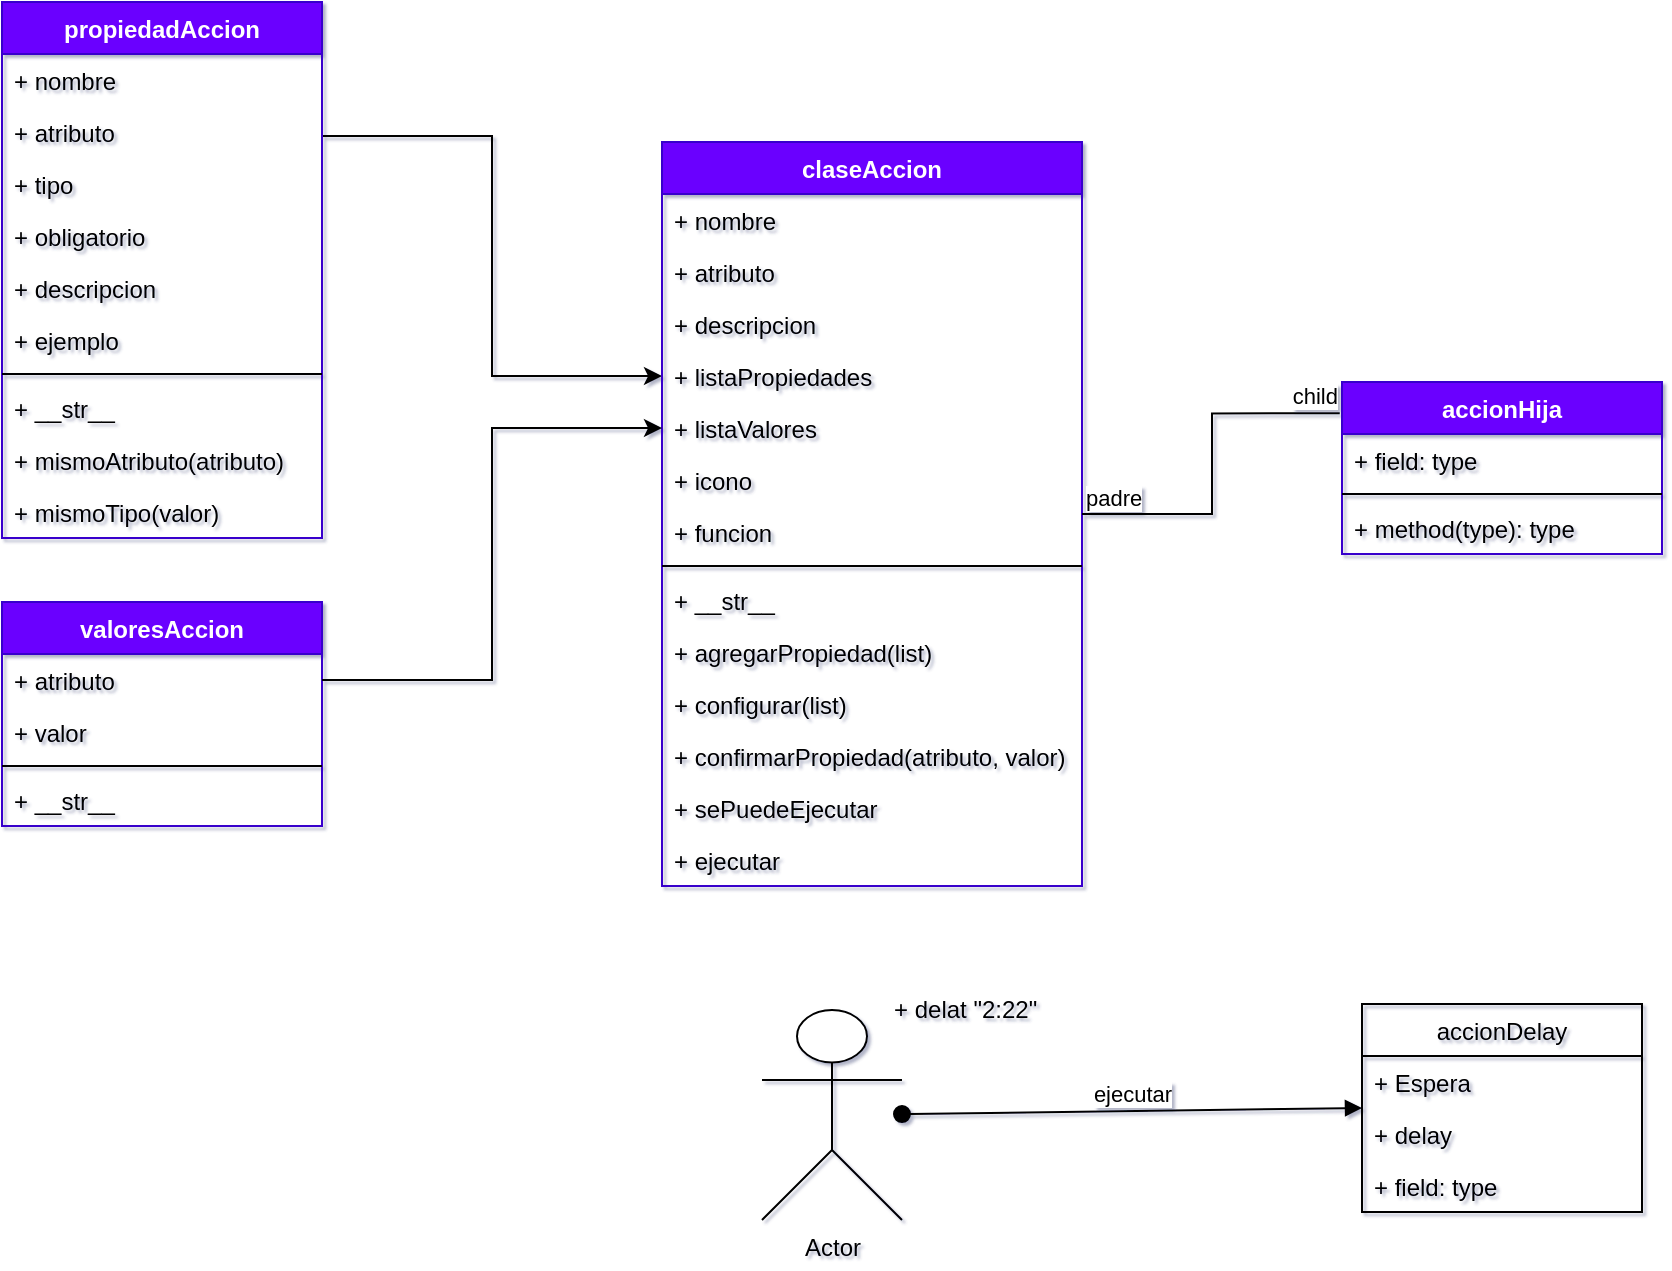 <mxfile version="16.5.1" type="device" pages="3"><diagram id="oi2iz0X989WS_UaKnVyM" name="Acciones"><mxGraphModel dx="1810" dy="622" grid="1" gridSize="10" guides="1" tooltips="1" connect="1" arrows="1" fold="1" page="1" pageScale="1" pageWidth="827" pageHeight="1169" background="none" math="0" shadow="1"><root><mxCell id="0"/><mxCell id="1" parent="0"/><mxCell id="Bm__FHMcsAavg-5PUhwT-17" style="edgeStyle=orthogonalEdgeStyle;rounded=0;orthogonalLoop=1;jettySize=auto;html=1;exitX=1;exitY=0.25;exitDx=0;exitDy=0;entryX=0;entryY=0.5;entryDx=0;entryDy=0;" parent="1" source="20O0wSMIi-ON0SRybs83-5" target="bi9E89BjMJmNheQijfF9-7" edge="1"><mxGeometry relative="1" as="geometry"/></mxCell><mxCell id="20O0wSMIi-ON0SRybs83-5" value="propiedadAccion" style="swimlane;fontStyle=1;align=center;verticalAlign=top;childLayout=stackLayout;horizontal=1;startSize=26;horizontalStack=0;resizeParent=1;resizeParentMax=0;resizeLast=0;collapsible=1;marginBottom=0;fillColor=#6a00ff;fontColor=#ffffff;strokeColor=#3700CC;" parent="1" vertex="1"><mxGeometry x="-650" y="100" width="160" height="268" as="geometry"/></mxCell><mxCell id="20O0wSMIi-ON0SRybs83-6" value="+ nombre" style="text;strokeColor=none;fillColor=none;align=left;verticalAlign=top;spacingLeft=4;spacingRight=4;overflow=hidden;rotatable=0;points=[[0,0.5],[1,0.5]];portConstraint=eastwest;" parent="20O0wSMIi-ON0SRybs83-5" vertex="1"><mxGeometry y="26" width="160" height="26" as="geometry"/></mxCell><mxCell id="bi9E89BjMJmNheQijfF9-1" value="+ atributo" style="text;strokeColor=none;fillColor=none;align=left;verticalAlign=top;spacingLeft=4;spacingRight=4;overflow=hidden;rotatable=0;points=[[0,0.5],[1,0.5]];portConstraint=eastwest;" parent="20O0wSMIi-ON0SRybs83-5" vertex="1"><mxGeometry y="52" width="160" height="26" as="geometry"/></mxCell><mxCell id="bi9E89BjMJmNheQijfF9-2" value="+ tipo" style="text;strokeColor=none;fillColor=none;align=left;verticalAlign=top;spacingLeft=4;spacingRight=4;overflow=hidden;rotatable=0;points=[[0,0.5],[1,0.5]];portConstraint=eastwest;" parent="20O0wSMIi-ON0SRybs83-5" vertex="1"><mxGeometry y="78" width="160" height="26" as="geometry"/></mxCell><mxCell id="bi9E89BjMJmNheQijfF9-3" value="+ obligatorio" style="text;strokeColor=none;fillColor=none;align=left;verticalAlign=top;spacingLeft=4;spacingRight=4;overflow=hidden;rotatable=0;points=[[0,0.5],[1,0.5]];portConstraint=eastwest;" parent="20O0wSMIi-ON0SRybs83-5" vertex="1"><mxGeometry y="104" width="160" height="26" as="geometry"/></mxCell><mxCell id="bi9E89BjMJmNheQijfF9-4" value="+ descripcion" style="text;strokeColor=none;fillColor=none;align=left;verticalAlign=top;spacingLeft=4;spacingRight=4;overflow=hidden;rotatable=0;points=[[0,0.5],[1,0.5]];portConstraint=eastwest;" parent="20O0wSMIi-ON0SRybs83-5" vertex="1"><mxGeometry y="130" width="160" height="26" as="geometry"/></mxCell><mxCell id="Bm__FHMcsAavg-5PUhwT-12" value="+ ejemplo" style="text;strokeColor=none;fillColor=none;align=left;verticalAlign=top;spacingLeft=4;spacingRight=4;overflow=hidden;rotatable=0;points=[[0,0.5],[1,0.5]];portConstraint=eastwest;" parent="20O0wSMIi-ON0SRybs83-5" vertex="1"><mxGeometry y="156" width="160" height="26" as="geometry"/></mxCell><mxCell id="20O0wSMIi-ON0SRybs83-7" value="" style="line;strokeWidth=1;fillColor=none;align=left;verticalAlign=middle;spacingTop=-1;spacingLeft=3;spacingRight=3;rotatable=0;labelPosition=right;points=[];portConstraint=eastwest;" parent="20O0wSMIi-ON0SRybs83-5" vertex="1"><mxGeometry y="182" width="160" height="8" as="geometry"/></mxCell><mxCell id="20O0wSMIi-ON0SRybs83-8" value="+ __str__" style="text;strokeColor=none;fillColor=none;align=left;verticalAlign=top;spacingLeft=4;spacingRight=4;overflow=hidden;rotatable=0;points=[[0,0.5],[1,0.5]];portConstraint=eastwest;" parent="20O0wSMIi-ON0SRybs83-5" vertex="1"><mxGeometry y="190" width="160" height="26" as="geometry"/></mxCell><mxCell id="Bm__FHMcsAavg-5PUhwT-13" value="+ mismoAtributo(atributo)" style="text;strokeColor=none;fillColor=none;align=left;verticalAlign=top;spacingLeft=4;spacingRight=4;overflow=hidden;rotatable=0;points=[[0,0.5],[1,0.5]];portConstraint=eastwest;" parent="20O0wSMIi-ON0SRybs83-5" vertex="1"><mxGeometry y="216" width="160" height="26" as="geometry"/></mxCell><mxCell id="Bm__FHMcsAavg-5PUhwT-15" value="+ mismoTipo(valor)" style="text;strokeColor=none;fillColor=none;align=left;verticalAlign=top;spacingLeft=4;spacingRight=4;overflow=hidden;rotatable=0;points=[[0,0.5],[1,0.5]];portConstraint=eastwest;" parent="20O0wSMIi-ON0SRybs83-5" vertex="1"><mxGeometry y="242" width="160" height="26" as="geometry"/></mxCell><mxCell id="20O0wSMIi-ON0SRybs83-9" value="claseAccion" style="swimlane;fontStyle=1;align=center;verticalAlign=top;childLayout=stackLayout;horizontal=1;startSize=26;horizontalStack=0;resizeParent=1;resizeParentMax=0;resizeLast=0;collapsible=1;marginBottom=0;fillColor=#6a00ff;fontColor=#ffffff;strokeColor=#3700CC;" parent="1" vertex="1"><mxGeometry x="-320" y="170" width="210" height="372" as="geometry"/></mxCell><mxCell id="20O0wSMIi-ON0SRybs83-10" value="+ nombre" style="text;strokeColor=none;fillColor=none;align=left;verticalAlign=top;spacingLeft=4;spacingRight=4;overflow=hidden;rotatable=0;points=[[0,0.5],[1,0.5]];portConstraint=eastwest;" parent="20O0wSMIi-ON0SRybs83-9" vertex="1"><mxGeometry y="26" width="210" height="26" as="geometry"/></mxCell><mxCell id="bi9E89BjMJmNheQijfF9-5" value="+ atributo" style="text;strokeColor=none;fillColor=none;align=left;verticalAlign=top;spacingLeft=4;spacingRight=4;overflow=hidden;rotatable=0;points=[[0,0.5],[1,0.5]];portConstraint=eastwest;" parent="20O0wSMIi-ON0SRybs83-9" vertex="1"><mxGeometry y="52" width="210" height="26" as="geometry"/></mxCell><mxCell id="bi9E89BjMJmNheQijfF9-6" value="+ descripcion" style="text;strokeColor=none;fillColor=none;align=left;verticalAlign=top;spacingLeft=4;spacingRight=4;overflow=hidden;rotatable=0;points=[[0,0.5],[1,0.5]];portConstraint=eastwest;" parent="20O0wSMIi-ON0SRybs83-9" vertex="1"><mxGeometry y="78" width="210" height="26" as="geometry"/></mxCell><mxCell id="bi9E89BjMJmNheQijfF9-7" value="+ listaPropiedades" style="text;strokeColor=none;fillColor=none;align=left;verticalAlign=top;spacingLeft=4;spacingRight=4;overflow=hidden;rotatable=0;points=[[0,0.5],[1,0.5]];portConstraint=eastwest;" parent="20O0wSMIi-ON0SRybs83-9" vertex="1"><mxGeometry y="104" width="210" height="26" as="geometry"/></mxCell><mxCell id="bQPREwww1oFMUpssGbvb-16" value="+ listaValores" style="text;strokeColor=none;fillColor=none;align=left;verticalAlign=top;spacingLeft=4;spacingRight=4;overflow=hidden;rotatable=0;points=[[0,0.5],[1,0.5]];portConstraint=eastwest;" parent="20O0wSMIi-ON0SRybs83-9" vertex="1"><mxGeometry y="130" width="210" height="26" as="geometry"/></mxCell><mxCell id="Gub2sH1UlS6Mzk5fQEUE-1" value="+ icono" style="text;strokeColor=none;fillColor=none;align=left;verticalAlign=top;spacingLeft=4;spacingRight=4;overflow=hidden;rotatable=0;points=[[0,0.5],[1,0.5]];portConstraint=eastwest;" vertex="1" parent="20O0wSMIi-ON0SRybs83-9"><mxGeometry y="156" width="210" height="26" as="geometry"/></mxCell><mxCell id="Bm__FHMcsAavg-5PUhwT-3" value="+ funcion" style="text;strokeColor=none;fillColor=none;align=left;verticalAlign=top;spacingLeft=4;spacingRight=4;overflow=hidden;rotatable=0;points=[[0,0.5],[1,0.5]];portConstraint=eastwest;" parent="20O0wSMIi-ON0SRybs83-9" vertex="1"><mxGeometry y="182" width="210" height="26" as="geometry"/></mxCell><mxCell id="20O0wSMIi-ON0SRybs83-11" value="" style="line;strokeWidth=1;fillColor=none;align=left;verticalAlign=middle;spacingTop=-1;spacingLeft=3;spacingRight=3;rotatable=0;labelPosition=right;points=[];portConstraint=eastwest;" parent="20O0wSMIi-ON0SRybs83-9" vertex="1"><mxGeometry y="208" width="210" height="8" as="geometry"/></mxCell><mxCell id="bi9E89BjMJmNheQijfF9-9" value="+ __str__" style="text;strokeColor=none;fillColor=none;align=left;verticalAlign=top;spacingLeft=4;spacingRight=4;overflow=hidden;rotatable=0;points=[[0,0.5],[1,0.5]];portConstraint=eastwest;" parent="20O0wSMIi-ON0SRybs83-9" vertex="1"><mxGeometry y="216" width="210" height="26" as="geometry"/></mxCell><mxCell id="20O0wSMIi-ON0SRybs83-12" value="+ agregarPropiedad(list)" style="text;strokeColor=none;fillColor=none;align=left;verticalAlign=top;spacingLeft=4;spacingRight=4;overflow=hidden;rotatable=0;points=[[0,0.5],[1,0.5]];portConstraint=eastwest;" parent="20O0wSMIi-ON0SRybs83-9" vertex="1"><mxGeometry y="242" width="210" height="26" as="geometry"/></mxCell><mxCell id="Bm__FHMcsAavg-5PUhwT-2" value="+ configurar(list)" style="text;strokeColor=none;fillColor=none;align=left;verticalAlign=top;spacingLeft=4;spacingRight=4;overflow=hidden;rotatable=0;points=[[0,0.5],[1,0.5]];portConstraint=eastwest;" parent="20O0wSMIi-ON0SRybs83-9" vertex="1"><mxGeometry y="268" width="210" height="26" as="geometry"/></mxCell><mxCell id="Bm__FHMcsAavg-5PUhwT-4" value="+ confirmarPropiedad(atributo, valor)" style="text;strokeColor=none;fillColor=none;align=left;verticalAlign=top;spacingLeft=4;spacingRight=4;overflow=hidden;rotatable=0;points=[[0,0.5],[1,0.5]];portConstraint=eastwest;" parent="20O0wSMIi-ON0SRybs83-9" vertex="1"><mxGeometry y="294" width="210" height="26" as="geometry"/></mxCell><mxCell id="Bm__FHMcsAavg-5PUhwT-1" value="+ sePuedeEjecutar" style="text;strokeColor=none;fillColor=none;align=left;verticalAlign=top;spacingLeft=4;spacingRight=4;overflow=hidden;rotatable=0;points=[[0,0.5],[1,0.5]];portConstraint=eastwest;" parent="20O0wSMIi-ON0SRybs83-9" vertex="1"><mxGeometry y="320" width="210" height="26" as="geometry"/></mxCell><mxCell id="bQPREwww1oFMUpssGbvb-8" value="+ ejecutar" style="text;strokeColor=none;fillColor=none;align=left;verticalAlign=top;spacingLeft=4;spacingRight=4;overflow=hidden;rotatable=0;points=[[0,0.5],[1,0.5]];portConstraint=eastwest;" parent="20O0wSMIi-ON0SRybs83-9" vertex="1"><mxGeometry y="346" width="210" height="26" as="geometry"/></mxCell><mxCell id="bQPREwww1oFMUpssGbvb-1" value="accionHija" style="swimlane;fontStyle=1;align=center;verticalAlign=top;childLayout=stackLayout;horizontal=1;startSize=26;horizontalStack=0;resizeParent=1;resizeParentMax=0;resizeLast=0;collapsible=1;marginBottom=0;fillColor=#6a00ff;fontColor=#ffffff;strokeColor=#3700CC;" parent="1" vertex="1"><mxGeometry x="20" y="290" width="160" height="86" as="geometry"/></mxCell><mxCell id="bQPREwww1oFMUpssGbvb-2" value="+ field: type" style="text;strokeColor=none;fillColor=none;align=left;verticalAlign=top;spacingLeft=4;spacingRight=4;overflow=hidden;rotatable=0;points=[[0,0.5],[1,0.5]];portConstraint=eastwest;" parent="bQPREwww1oFMUpssGbvb-1" vertex="1"><mxGeometry y="26" width="160" height="26" as="geometry"/></mxCell><mxCell id="bQPREwww1oFMUpssGbvb-3" value="" style="line;strokeWidth=1;fillColor=none;align=left;verticalAlign=middle;spacingTop=-1;spacingLeft=3;spacingRight=3;rotatable=0;labelPosition=right;points=[];portConstraint=eastwest;" parent="bQPREwww1oFMUpssGbvb-1" vertex="1"><mxGeometry y="52" width="160" height="8" as="geometry"/></mxCell><mxCell id="bQPREwww1oFMUpssGbvb-4" value="+ method(type): type" style="text;strokeColor=none;fillColor=none;align=left;verticalAlign=top;spacingLeft=4;spacingRight=4;overflow=hidden;rotatable=0;points=[[0,0.5],[1,0.5]];portConstraint=eastwest;" parent="bQPREwww1oFMUpssGbvb-1" vertex="1"><mxGeometry y="60" width="160" height="26" as="geometry"/></mxCell><mxCell id="bQPREwww1oFMUpssGbvb-5" value="" style="endArrow=none;html=1;edgeStyle=orthogonalEdgeStyle;rounded=0;entryX=-0.007;entryY=0.182;entryDx=0;entryDy=0;entryPerimeter=0;" parent="1" source="20O0wSMIi-ON0SRybs83-9" target="bQPREwww1oFMUpssGbvb-1" edge="1"><mxGeometry relative="1" as="geometry"><mxPoint x="-80" y="210" as="sourcePoint"/><mxPoint y="301" as="targetPoint"/></mxGeometry></mxCell><mxCell id="bQPREwww1oFMUpssGbvb-6" value="padre" style="edgeLabel;resizable=0;html=1;align=left;verticalAlign=bottom;" parent="bQPREwww1oFMUpssGbvb-5" connectable="0" vertex="1"><mxGeometry x="-1" relative="1" as="geometry"/></mxCell><mxCell id="bQPREwww1oFMUpssGbvb-7" value="child" style="edgeLabel;resizable=0;html=1;align=right;verticalAlign=bottom;" parent="bQPREwww1oFMUpssGbvb-5" connectable="0" vertex="1"><mxGeometry x="1" relative="1" as="geometry"/></mxCell><mxCell id="bQPREwww1oFMUpssGbvb-9" value="accionDelay" style="swimlane;fontStyle=0;childLayout=stackLayout;horizontal=1;startSize=26;fillColor=none;horizontalStack=0;resizeParent=1;resizeParentMax=0;resizeLast=0;collapsible=1;marginBottom=0;" parent="1" vertex="1"><mxGeometry x="30" y="601" width="140" height="104" as="geometry"><mxRectangle x="210" y="290" width="90" height="26" as="alternateBounds"/></mxGeometry></mxCell><mxCell id="bQPREwww1oFMUpssGbvb-10" value="+ Espera" style="text;strokeColor=none;fillColor=none;align=left;verticalAlign=top;spacingLeft=4;spacingRight=4;overflow=hidden;rotatable=0;points=[[0,0.5],[1,0.5]];portConstraint=eastwest;" parent="bQPREwww1oFMUpssGbvb-9" vertex="1"><mxGeometry y="26" width="140" height="26" as="geometry"/></mxCell><mxCell id="bQPREwww1oFMUpssGbvb-11" value="+ delay" style="text;strokeColor=none;fillColor=none;align=left;verticalAlign=top;spacingLeft=4;spacingRight=4;overflow=hidden;rotatable=0;points=[[0,0.5],[1,0.5]];portConstraint=eastwest;" parent="bQPREwww1oFMUpssGbvb-9" vertex="1"><mxGeometry y="52" width="140" height="26" as="geometry"/></mxCell><mxCell id="bQPREwww1oFMUpssGbvb-12" value="+ field: type" style="text;strokeColor=none;fillColor=none;align=left;verticalAlign=top;spacingLeft=4;spacingRight=4;overflow=hidden;rotatable=0;points=[[0,0.5],[1,0.5]];portConstraint=eastwest;" parent="bQPREwww1oFMUpssGbvb-9" vertex="1"><mxGeometry y="78" width="140" height="26" as="geometry"/></mxCell><mxCell id="bQPREwww1oFMUpssGbvb-13" value="Actor" style="shape=umlActor;verticalLabelPosition=bottom;verticalAlign=top;html=1;" parent="1" vertex="1"><mxGeometry x="-270" y="604" width="70" height="105" as="geometry"/></mxCell><mxCell id="bQPREwww1oFMUpssGbvb-14" value="ejecutar" style="html=1;verticalAlign=bottom;startArrow=oval;startFill=1;endArrow=block;startSize=8;rounded=0;entryX=0;entryY=0.5;entryDx=0;entryDy=0;" parent="1" source="bQPREwww1oFMUpssGbvb-13" target="bQPREwww1oFMUpssGbvb-9" edge="1"><mxGeometry width="60" relative="1" as="geometry"><mxPoint x="-150" y="550" as="sourcePoint"/><mxPoint x="-90" y="550" as="targetPoint"/></mxGeometry></mxCell><mxCell id="bQPREwww1oFMUpssGbvb-15" value="+ delat &quot;2:22&quot;" style="text;strokeColor=none;fillColor=none;align=left;verticalAlign=top;spacingLeft=4;spacingRight=4;overflow=hidden;rotatable=0;points=[[0,0.5],[1,0.5]];portConstraint=eastwest;" parent="1" vertex="1"><mxGeometry x="-210" y="590" width="100" height="26" as="geometry"/></mxCell><mxCell id="bQPREwww1oFMUpssGbvb-17" value="valoresAccion" style="swimlane;fontStyle=1;align=center;verticalAlign=top;childLayout=stackLayout;horizontal=1;startSize=26;horizontalStack=0;resizeParent=1;resizeParentMax=0;resizeLast=0;collapsible=1;marginBottom=0;fillColor=#6a00ff;fontColor=#ffffff;strokeColor=#3700CC;" parent="1" vertex="1"><mxGeometry x="-650" y="400" width="160" height="112" as="geometry"/></mxCell><mxCell id="bQPREwww1oFMUpssGbvb-18" value="+ atributo" style="text;strokeColor=none;fillColor=none;align=left;verticalAlign=top;spacingLeft=4;spacingRight=4;overflow=hidden;rotatable=0;points=[[0,0.5],[1,0.5]];portConstraint=eastwest;" parent="bQPREwww1oFMUpssGbvb-17" vertex="1"><mxGeometry y="26" width="160" height="26" as="geometry"/></mxCell><mxCell id="bQPREwww1oFMUpssGbvb-21" value="+ valor" style="text;strokeColor=none;fillColor=none;align=left;verticalAlign=top;spacingLeft=4;spacingRight=4;overflow=hidden;rotatable=0;points=[[0,0.5],[1,0.5]];portConstraint=eastwest;" parent="bQPREwww1oFMUpssGbvb-17" vertex="1"><mxGeometry y="52" width="160" height="26" as="geometry"/></mxCell><mxCell id="bQPREwww1oFMUpssGbvb-19" value="" style="line;strokeWidth=1;fillColor=none;align=left;verticalAlign=middle;spacingTop=-1;spacingLeft=3;spacingRight=3;rotatable=0;labelPosition=right;points=[];portConstraint=eastwest;" parent="bQPREwww1oFMUpssGbvb-17" vertex="1"><mxGeometry y="78" width="160" height="8" as="geometry"/></mxCell><mxCell id="bQPREwww1oFMUpssGbvb-20" value="+ __str__" style="text;strokeColor=none;fillColor=none;align=left;verticalAlign=top;spacingLeft=4;spacingRight=4;overflow=hidden;rotatable=0;points=[[0,0.5],[1,0.5]];portConstraint=eastwest;" parent="bQPREwww1oFMUpssGbvb-17" vertex="1"><mxGeometry y="86" width="160" height="26" as="geometry"/></mxCell><mxCell id="Bm__FHMcsAavg-5PUhwT-14" style="edgeStyle=orthogonalEdgeStyle;rounded=0;orthogonalLoop=1;jettySize=auto;html=1;exitX=1;exitY=0.5;exitDx=0;exitDy=0;" parent="1" source="bQPREwww1oFMUpssGbvb-18" target="bQPREwww1oFMUpssGbvb-16" edge="1"><mxGeometry relative="1" as="geometry"/></mxCell></root></mxGraphModel></diagram><diagram id="AsilnWkD_nKg9oxNhaEv" name="Folder"><mxGraphModel dx="983" dy="622" grid="1" gridSize="10" guides="1" tooltips="1" connect="1" arrows="1" fold="1" page="1" pageScale="1" pageWidth="850" pageHeight="1400" math="0" shadow="0"><root><mxCell id="oh8pUgTOBd6Ypek4nAEk-0"/><mxCell id="oh8pUgTOBd6Ypek4nAEk-1" parent="oh8pUgTOBd6Ypek4nAEk-0"/><mxCell id="oh8pUgTOBd6Ypek4nAEk-7" style="edgeStyle=orthogonalEdgeStyle;rounded=0;orthogonalLoop=1;jettySize=auto;html=1;exitX=0.5;exitY=1;exitDx=0;exitDy=0;entryX=0.5;entryY=0;entryDx=0;entryDy=0;" parent="oh8pUgTOBd6Ypek4nAEk-1" source="oh8pUgTOBd6Ypek4nAEk-2" target="oh8pUgTOBd6Ypek4nAEk-3" edge="1"><mxGeometry relative="1" as="geometry"/></mxCell><mxCell id="oh8pUgTOBd6Ypek4nAEk-8" style="edgeStyle=orthogonalEdgeStyle;rounded=0;orthogonalLoop=1;jettySize=auto;html=1;exitX=0.5;exitY=1;exitDx=0;exitDy=0;entryX=0.5;entryY=0;entryDx=0;entryDy=0;" parent="oh8pUgTOBd6Ypek4nAEk-1" source="oh8pUgTOBd6Ypek4nAEk-2" target="oh8pUgTOBd6Ypek4nAEk-4" edge="1"><mxGeometry relative="1" as="geometry"/></mxCell><mxCell id="oh8pUgTOBd6Ypek4nAEk-9" style="edgeStyle=orthogonalEdgeStyle;rounded=0;orthogonalLoop=1;jettySize=auto;html=1;exitX=0.5;exitY=1;exitDx=0;exitDy=0;entryX=0.5;entryY=0;entryDx=0;entryDy=0;" parent="oh8pUgTOBd6Ypek4nAEk-1" source="oh8pUgTOBd6Ypek4nAEk-2" target="oh8pUgTOBd6Ypek4nAEk-5" edge="1"><mxGeometry relative="1" as="geometry"/></mxCell><mxCell id="oh8pUgTOBd6Ypek4nAEk-10" style="edgeStyle=orthogonalEdgeStyle;rounded=0;orthogonalLoop=1;jettySize=auto;html=1;exitX=0.5;exitY=1;exitDx=0;exitDy=0;entryX=0.5;entryY=0;entryDx=0;entryDy=0;" parent="oh8pUgTOBd6Ypek4nAEk-1" source="oh8pUgTOBd6Ypek4nAEk-2" target="oh8pUgTOBd6Ypek4nAEk-6" edge="1"><mxGeometry relative="1" as="geometry"/></mxCell><mxCell id="oh8pUgTOBd6Ypek4nAEk-2" value="perfil" style="ellipse;whiteSpace=wrap;html=1;aspect=fixed;" parent="oh8pUgTOBd6Ypek4nAEk-1" vertex="1"><mxGeometry x="350" y="220" width="80" height="80" as="geometry"/></mxCell><mxCell id="oh8pUgTOBd6Ypek4nAEk-3" value="" style="ellipse;whiteSpace=wrap;html=1;aspect=fixed;" parent="oh8pUgTOBd6Ypek4nAEk-1" vertex="1"><mxGeometry x="160" y="380" width="80" height="80" as="geometry"/></mxCell><mxCell id="oh8pUgTOBd6Ypek4nAEk-14" style="edgeStyle=orthogonalEdgeStyle;rounded=0;orthogonalLoop=1;jettySize=auto;html=1;exitX=0.5;exitY=1;exitDx=0;exitDy=0;entryX=0.5;entryY=0;entryDx=0;entryDy=0;" parent="oh8pUgTOBd6Ypek4nAEk-1" source="oh8pUgTOBd6Ypek4nAEk-4" target="oh8pUgTOBd6Ypek4nAEk-11" edge="1"><mxGeometry relative="1" as="geometry"/></mxCell><mxCell id="oh8pUgTOBd6Ypek4nAEk-15" style="edgeStyle=orthogonalEdgeStyle;rounded=0;orthogonalLoop=1;jettySize=auto;html=1;exitX=0.5;exitY=1;exitDx=0;exitDy=0;entryX=0.5;entryY=0;entryDx=0;entryDy=0;" parent="oh8pUgTOBd6Ypek4nAEk-1" source="oh8pUgTOBd6Ypek4nAEk-4" target="oh8pUgTOBd6Ypek4nAEk-12" edge="1"><mxGeometry relative="1" as="geometry"/></mxCell><mxCell id="oh8pUgTOBd6Ypek4nAEk-16" style="edgeStyle=orthogonalEdgeStyle;rounded=0;orthogonalLoop=1;jettySize=auto;html=1;exitX=0.5;exitY=1;exitDx=0;exitDy=0;" parent="oh8pUgTOBd6Ypek4nAEk-1" source="oh8pUgTOBd6Ypek4nAEk-4" target="oh8pUgTOBd6Ypek4nAEk-13" edge="1"><mxGeometry relative="1" as="geometry"/></mxCell><mxCell id="oh8pUgTOBd6Ypek4nAEk-4" value="Folder" style="ellipse;whiteSpace=wrap;html=1;aspect=fixed;" parent="oh8pUgTOBd6Ypek4nAEk-1" vertex="1"><mxGeometry x="280" y="380" width="80" height="80" as="geometry"/></mxCell><mxCell id="oh8pUgTOBd6Ypek4nAEk-5" value="3" style="ellipse;whiteSpace=wrap;html=1;aspect=fixed;" parent="oh8pUgTOBd6Ypek4nAEk-1" vertex="1"><mxGeometry x="390" y="380" width="80" height="80" as="geometry"/></mxCell><mxCell id="oh8pUgTOBd6Ypek4nAEk-6" value="" style="ellipse;whiteSpace=wrap;html=1;aspect=fixed;" parent="oh8pUgTOBd6Ypek4nAEk-1" vertex="1"><mxGeometry x="510" y="380" width="80" height="80" as="geometry"/></mxCell><mxCell id="oh8pUgTOBd6Ypek4nAEk-37" style="edgeStyle=orthogonalEdgeStyle;rounded=0;orthogonalLoop=1;jettySize=auto;html=1;exitX=0.5;exitY=1;exitDx=0;exitDy=0;entryX=0.4;entryY=0.1;entryDx=0;entryDy=0;entryPerimeter=0;" parent="oh8pUgTOBd6Ypek4nAEk-1" source="oh8pUgTOBd6Ypek4nAEk-11" target="oh8pUgTOBd6Ypek4nAEk-36" edge="1"><mxGeometry relative="1" as="geometry"/></mxCell><mxCell id="oh8pUgTOBd6Ypek4nAEk-38" style="edgeStyle=orthogonalEdgeStyle;rounded=0;orthogonalLoop=1;jettySize=auto;html=1;exitX=0.5;exitY=1;exitDx=0;exitDy=0;entryX=0.4;entryY=0.1;entryDx=0;entryDy=0;entryPerimeter=0;" parent="oh8pUgTOBd6Ypek4nAEk-1" source="oh8pUgTOBd6Ypek4nAEk-11" target="oh8pUgTOBd6Ypek4nAEk-34" edge="1"><mxGeometry relative="1" as="geometry"/></mxCell><mxCell id="oh8pUgTOBd6Ypek4nAEk-39" style="edgeStyle=orthogonalEdgeStyle;rounded=0;orthogonalLoop=1;jettySize=auto;html=1;exitX=0.5;exitY=1;exitDx=0;exitDy=0;entryX=0.535;entryY=0.099;entryDx=0;entryDy=0;entryPerimeter=0;" parent="oh8pUgTOBd6Ypek4nAEk-1" source="oh8pUgTOBd6Ypek4nAEk-11" target="oh8pUgTOBd6Ypek4nAEk-35" edge="1"><mxGeometry relative="1" as="geometry"/></mxCell><mxCell id="oh8pUgTOBd6Ypek4nAEk-11" value="" style="ellipse;whiteSpace=wrap;html=1;aspect=fixed;" parent="oh8pUgTOBd6Ypek4nAEk-1" vertex="1"><mxGeometry x="190" y="539" width="80" height="80" as="geometry"/></mxCell><mxCell id="oh8pUgTOBd6Ypek4nAEk-12" value="" style="ellipse;whiteSpace=wrap;html=1;aspect=fixed;" parent="oh8pUgTOBd6Ypek4nAEk-1" vertex="1"><mxGeometry x="280" y="539" width="80" height="80" as="geometry"/></mxCell><mxCell id="oh8pUgTOBd6Ypek4nAEk-13" value="" style="ellipse;whiteSpace=wrap;html=1;aspect=fixed;" parent="oh8pUgTOBd6Ypek4nAEk-1" vertex="1"><mxGeometry x="370" y="539" width="80" height="80" as="geometry"/></mxCell><mxCell id="oh8pUgTOBd6Ypek4nAEk-23" value="folder" style="swimlane;fontStyle=1;align=center;verticalAlign=top;childLayout=stackLayout;horizontal=1;startSize=26;horizontalStack=0;resizeParent=1;resizeParentMax=0;resizeLast=0;collapsible=1;marginBottom=0;" parent="oh8pUgTOBd6Ypek4nAEk-1" vertex="1"><mxGeometry x="610" y="180" width="160" height="112" as="geometry"/></mxCell><mxCell id="oh8pUgTOBd6Ypek4nAEk-24" value="+ nombre" style="text;strokeColor=none;fillColor=none;align=left;verticalAlign=top;spacingLeft=4;spacingRight=4;overflow=hidden;rotatable=0;points=[[0,0.5],[1,0.5]];portConstraint=eastwest;" parent="oh8pUgTOBd6Ypek4nAEk-23" vertex="1"><mxGeometry y="26" width="160" height="26" as="geometry"/></mxCell><mxCell id="oh8pUgTOBd6Ypek4nAEk-27" value="+ padre" style="text;strokeColor=none;fillColor=none;align=left;verticalAlign=top;spacingLeft=4;spacingRight=4;overflow=hidden;rotatable=0;points=[[0,0.5],[1,0.5]];portConstraint=eastwest;" parent="oh8pUgTOBd6Ypek4nAEk-23" vertex="1"><mxGeometry y="52" width="160" height="26" as="geometry"/></mxCell><mxCell id="oh8pUgTOBd6Ypek4nAEk-25" value="" style="line;strokeWidth=1;fillColor=none;align=left;verticalAlign=middle;spacingTop=-1;spacingLeft=3;spacingRight=3;rotatable=0;labelPosition=right;points=[];portConstraint=eastwest;" parent="oh8pUgTOBd6Ypek4nAEk-23" vertex="1"><mxGeometry y="78" width="160" height="8" as="geometry"/></mxCell><mxCell id="oh8pUgTOBd6Ypek4nAEk-26" value="+ busarHijo" style="text;strokeColor=none;fillColor=none;align=left;verticalAlign=top;spacingLeft=4;spacingRight=4;overflow=hidden;rotatable=0;points=[[0,0.5],[1,0.5]];portConstraint=eastwest;" parent="oh8pUgTOBd6Ypek4nAEk-23" vertex="1"><mxGeometry y="86" width="160" height="26" as="geometry"/></mxCell><mxCell id="oh8pUgTOBd6Ypek4nAEk-28" value="accion" style="swimlane;fontStyle=1;align=center;verticalAlign=top;childLayout=stackLayout;horizontal=1;startSize=26;horizontalStack=0;resizeParent=1;resizeParentMax=0;resizeLast=0;collapsible=1;marginBottom=0;" parent="oh8pUgTOBd6Ypek4nAEk-1" vertex="1"><mxGeometry x="650" y="350" width="160" height="86" as="geometry"/></mxCell><mxCell id="oh8pUgTOBd6Ypek4nAEk-29" value="+ field: type" style="text;strokeColor=none;fillColor=none;align=left;verticalAlign=top;spacingLeft=4;spacingRight=4;overflow=hidden;rotatable=0;points=[[0,0.5],[1,0.5]];portConstraint=eastwest;" parent="oh8pUgTOBd6Ypek4nAEk-28" vertex="1"><mxGeometry y="26" width="160" height="26" as="geometry"/></mxCell><mxCell id="oh8pUgTOBd6Ypek4nAEk-30" value="" style="line;strokeWidth=1;fillColor=none;align=left;verticalAlign=middle;spacingTop=-1;spacingLeft=3;spacingRight=3;rotatable=0;labelPosition=right;points=[];portConstraint=eastwest;" parent="oh8pUgTOBd6Ypek4nAEk-28" vertex="1"><mxGeometry y="52" width="160" height="8" as="geometry"/></mxCell><mxCell id="oh8pUgTOBd6Ypek4nAEk-31" value="+ method(type): type" style="text;strokeColor=none;fillColor=none;align=left;verticalAlign=top;spacingLeft=4;spacingRight=4;overflow=hidden;rotatable=0;points=[[0,0.5],[1,0.5]];portConstraint=eastwest;" parent="oh8pUgTOBd6Ypek4nAEk-28" vertex="1"><mxGeometry y="60" width="160" height="26" as="geometry"/></mxCell><mxCell id="oh8pUgTOBd6Ypek4nAEk-34" value="Dispositivo2" style="ellipse;shape=cloud;whiteSpace=wrap;html=1;" parent="oh8pUgTOBd6Ypek4nAEk-1" vertex="1"><mxGeometry x="195" y="680" width="90" height="60" as="geometry"/></mxCell><mxCell id="oh8pUgTOBd6Ypek4nAEk-35" value="Dispositivo3" style="ellipse;shape=cloud;whiteSpace=wrap;html=1;" parent="oh8pUgTOBd6Ypek4nAEk-1" vertex="1"><mxGeometry x="285" y="680" width="90" height="60" as="geometry"/></mxCell><mxCell id="oh8pUgTOBd6Ypek4nAEk-36" value="Dispositivo1" style="ellipse;shape=cloud;whiteSpace=wrap;html=1;" parent="oh8pUgTOBd6Ypek4nAEk-1" vertex="1"><mxGeometry x="100" y="680" width="90" height="60" as="geometry"/></mxCell></root></mxGraphModel></diagram><diagram id="AmT1aJIi1TZ9v0uvENTB" name="Botones"><mxGraphModel dx="1833" dy="622" grid="1" gridSize="10" guides="1" tooltips="1" connect="1" arrows="1" fold="1" page="1" pageScale="1" pageWidth="850" pageHeight="1400" math="0" shadow="0"><root><mxCell id="X2jwXm4h4C7Jd7pNVD44-0"/><mxCell id="X2jwXm4h4C7Jd7pNVD44-1" parent="X2jwXm4h4C7Jd7pNVD44-0"/><mxCell id="X2jwXm4h4C7Jd7pNVD44-2" value="boton" style="swimlane;fontStyle=1;align=center;verticalAlign=top;childLayout=stackLayout;horizontal=1;startSize=26;horizontalStack=0;resizeParent=1;resizeParentMax=0;resizeLast=0;collapsible=1;marginBottom=0;fillColor=#6a00ff;strokeColor=#3700CC;fontColor=#ffffff;" vertex="1" parent="X2jwXm4h4C7Jd7pNVD44-1"><mxGeometry x="-40" y="122" width="160" height="242" as="geometry"/></mxCell><mxCell id="X2jwXm4h4C7Jd7pNVD44-3" value="+ nombre" style="text;strokeColor=none;fillColor=none;align=left;verticalAlign=top;spacingLeft=4;spacingRight=4;overflow=hidden;rotatable=0;points=[[0,0.5],[1,0.5]];portConstraint=eastwest;" vertex="1" parent="X2jwXm4h4C7Jd7pNVD44-2"><mxGeometry y="26" width="160" height="26" as="geometry"/></mxCell><mxCell id="X2jwXm4h4C7Jd7pNVD44-6" value="+ key" style="text;strokeColor=none;fillColor=none;align=left;verticalAlign=top;spacingLeft=4;spacingRight=4;overflow=hidden;rotatable=0;points=[[0,0.5],[1,0.5]];portConstraint=eastwest;" vertex="1" parent="X2jwXm4h4C7Jd7pNVD44-2"><mxGeometry y="52" width="160" height="26" as="geometry"/></mxCell><mxCell id="X2jwXm4h4C7Jd7pNVD44-17" value="+ opciones" style="text;strokeColor=none;fillColor=none;align=left;verticalAlign=top;spacingLeft=4;spacingRight=4;overflow=hidden;rotatable=0;points=[[0,0.5],[1,0.5]];portConstraint=eastwest;" vertex="1" parent="X2jwXm4h4C7Jd7pNVD44-2"><mxGeometry y="78" width="160" height="26" as="geometry"/></mxCell><mxCell id="X2jwXm4h4C7Jd7pNVD44-18" value="+ accion" style="text;strokeColor=none;fillColor=none;align=left;verticalAlign=top;spacingLeft=4;spacingRight=4;overflow=hidden;rotatable=0;points=[[0,0.5],[1,0.5]];portConstraint=eastwest;" vertex="1" parent="X2jwXm4h4C7Jd7pNVD44-2"><mxGeometry y="104" width="160" height="26" as="geometry"/></mxCell><mxCell id="qoHn5jIIxrteEwCDkLda-0" value="+ opciones" style="text;strokeColor=none;fillColor=none;align=left;verticalAlign=top;spacingLeft=4;spacingRight=4;overflow=hidden;rotatable=0;points=[[0,0.5],[1,0.5]];portConstraint=eastwest;" vertex="1" parent="X2jwXm4h4C7Jd7pNVD44-2"><mxGeometry y="130" width="160" height="26" as="geometry"/></mxCell><mxCell id="ekqB-zEkag59gH0lA_RN-29" value="+ macroSolisita" style="text;strokeColor=none;fillColor=none;align=left;verticalAlign=top;spacingLeft=4;spacingRight=4;overflow=hidden;rotatable=0;points=[[0,0.5],[1,0.5]];portConstraint=eastwest;" vertex="1" parent="X2jwXm4h4C7Jd7pNVD44-2"><mxGeometry y="156" width="160" height="26" as="geometry"/></mxCell><mxCell id="ekqB-zEkag59gH0lA_RN-27" value="+ macroRespuesta" style="text;strokeColor=none;fillColor=none;align=left;verticalAlign=top;spacingLeft=4;spacingRight=4;overflow=hidden;rotatable=0;points=[[0,0.5],[1,0.5]];portConstraint=eastwest;" vertex="1" parent="X2jwXm4h4C7Jd7pNVD44-2"><mxGeometry y="182" width="160" height="26" as="geometry"/></mxCell><mxCell id="X2jwXm4h4C7Jd7pNVD44-4" value="" style="line;strokeWidth=1;fillColor=none;align=left;verticalAlign=middle;spacingTop=-1;spacingLeft=3;spacingRight=3;rotatable=0;labelPosition=right;points=[];portConstraint=eastwest;" vertex="1" parent="X2jwXm4h4C7Jd7pNVD44-2"><mxGeometry y="208" width="160" height="8" as="geometry"/></mxCell><mxCell id="X2jwXm4h4C7Jd7pNVD44-5" value="+ method(type): type" style="text;strokeColor=none;fillColor=none;align=left;verticalAlign=top;spacingLeft=4;spacingRight=4;overflow=hidden;rotatable=0;points=[[0,0.5],[1,0.5]];portConstraint=eastwest;" vertex="1" parent="X2jwXm4h4C7Jd7pNVD44-2"><mxGeometry y="216" width="160" height="26" as="geometry"/></mxCell><mxCell id="X2jwXm4h4C7Jd7pNVD44-7" value="botonStream" style="swimlane;fontStyle=1;align=center;verticalAlign=top;childLayout=stackLayout;horizontal=1;startSize=26;horizontalStack=0;resizeParent=1;resizeParentMax=0;resizeLast=0;collapsible=1;marginBottom=0;fillColor=#6a00ff;fontColor=#ffffff;strokeColor=#3700CC;" vertex="1" parent="X2jwXm4h4C7Jd7pNVD44-1"><mxGeometry x="460" y="200" width="160" height="164" as="geometry"/></mxCell><mxCell id="X2jwXm4h4C7Jd7pNVD44-8" value="+ titulo(str)" style="text;strokeColor=none;fillColor=none;align=left;verticalAlign=top;spacingLeft=4;spacingRight=4;overflow=hidden;rotatable=0;points=[[0,0.5],[1,0.5]];portConstraint=eastwest;" vertex="1" parent="X2jwXm4h4C7Jd7pNVD44-7"><mxGeometry y="26" width="160" height="26" as="geometry"/></mxCell><mxCell id="ekqB-zEkag59gH0lA_RN-5" value="+ opcionesTitulo" style="text;strokeColor=none;fillColor=none;align=left;verticalAlign=top;spacingLeft=4;spacingRight=4;overflow=hidden;rotatable=0;points=[[0,0.5],[1,0.5]];portConstraint=eastwest;" vertex="1" parent="X2jwXm4h4C7Jd7pNVD44-7"><mxGeometry y="52" width="160" height="26" as="geometry"/></mxCell><mxCell id="ekqB-zEkag59gH0lA_RN-16" value="+ imagen(url)" style="text;strokeColor=none;fillColor=none;align=left;verticalAlign=top;spacingLeft=4;spacingRight=4;overflow=hidden;rotatable=0;points=[[0,0.5],[1,0.5]];portConstraint=eastwest;" vertex="1" parent="X2jwXm4h4C7Jd7pNVD44-7"><mxGeometry y="78" width="160" height="26" as="geometry"/></mxCell><mxCell id="ekqB-zEkag59gH0lA_RN-17" value="+ opcionesImagene" style="text;strokeColor=none;fillColor=none;align=left;verticalAlign=top;spacingLeft=4;spacingRight=4;overflow=hidden;rotatable=0;points=[[0,0.5],[1,0.5]];portConstraint=eastwest;" vertex="1" parent="X2jwXm4h4C7Jd7pNVD44-7"><mxGeometry y="104" width="160" height="26" as="geometry"/></mxCell><mxCell id="X2jwXm4h4C7Jd7pNVD44-9" value="" style="line;strokeWidth=1;fillColor=none;align=left;verticalAlign=middle;spacingTop=-1;spacingLeft=3;spacingRight=3;rotatable=0;labelPosition=right;points=[];portConstraint=eastwest;" vertex="1" parent="X2jwXm4h4C7Jd7pNVD44-7"><mxGeometry y="130" width="160" height="8" as="geometry"/></mxCell><mxCell id="X2jwXm4h4C7Jd7pNVD44-10" value="+ method(type): type" style="text;strokeColor=none;fillColor=none;align=left;verticalAlign=top;spacingLeft=4;spacingRight=4;overflow=hidden;rotatable=0;points=[[0,0.5],[1,0.5]];portConstraint=eastwest;" vertex="1" parent="X2jwXm4h4C7Jd7pNVD44-7"><mxGeometry y="138" width="160" height="26" as="geometry"/></mxCell><mxCell id="X2jwXm4h4C7Jd7pNVD44-11" value="" style="endArrow=none;html=1;edgeStyle=orthogonalEdgeStyle;rounded=0;entryX=-0.002;entryY=0.098;entryDx=0;entryDy=0;entryPerimeter=0;" edge="1" parent="X2jwXm4h4C7Jd7pNVD44-1" source="X2jwXm4h4C7Jd7pNVD44-2" target="X2jwXm4h4C7Jd7pNVD44-7"><mxGeometry relative="1" as="geometry"><mxPoint x="200" y="214" as="sourcePoint"/><mxPoint x="340" y="230" as="targetPoint"/></mxGeometry></mxCell><mxCell id="X2jwXm4h4C7Jd7pNVD44-12" value="padre" style="edgeLabel;resizable=0;html=1;align=left;verticalAlign=bottom;" connectable="0" vertex="1" parent="X2jwXm4h4C7Jd7pNVD44-11"><mxGeometry x="-1" relative="1" as="geometry"/></mxCell><mxCell id="X2jwXm4h4C7Jd7pNVD44-13" value="hijo" style="edgeLabel;resizable=0;html=1;align=right;verticalAlign=bottom;" connectable="0" vertex="1" parent="X2jwXm4h4C7Jd7pNVD44-11"><mxGeometry x="1" relative="1" as="geometry"/></mxCell><mxCell id="ekqB-zEkag59gH0lA_RN-6" style="edgeStyle=orthogonalEdgeStyle;rounded=0;orthogonalLoop=1;jettySize=auto;html=1;entryX=0;entryY=0.5;entryDx=0;entryDy=0;" edge="1" parent="X2jwXm4h4C7Jd7pNVD44-1" source="ekqB-zEkag59gH0lA_RN-0" target="ekqB-zEkag59gH0lA_RN-5"><mxGeometry relative="1" as="geometry"/></mxCell><mxCell id="ekqB-zEkag59gH0lA_RN-0" value="opcionesTitulo" style="swimlane;fontStyle=1;align=center;verticalAlign=top;childLayout=stackLayout;horizontal=1;startSize=26;horizontalStack=0;resizeParent=1;resizeParentMax=0;resizeLast=0;collapsible=1;marginBottom=0;fillColor=#6a00ff;fontColor=#ffffff;strokeColor=#3700CC;" vertex="1" parent="X2jwXm4h4C7Jd7pNVD44-1"><mxGeometry x="100" y="440" width="160" height="216" as="geometry"/></mxCell><mxCell id="ekqB-zEkag59gH0lA_RN-11" value="+ tamanno(int)" style="text;strokeColor=none;fillColor=none;align=left;verticalAlign=top;spacingLeft=4;spacingRight=4;overflow=hidden;rotatable=0;points=[[0,0.5],[1,0.5]];portConstraint=eastwest;" vertex="1" parent="ekqB-zEkag59gH0lA_RN-0"><mxGeometry y="26" width="160" height="26" as="geometry"/></mxCell><mxCell id="ekqB-zEkag59gH0lA_RN-1" value="+ ajustar(boolean)" style="text;strokeColor=none;fillColor=none;align=left;verticalAlign=top;spacingLeft=4;spacingRight=4;overflow=hidden;rotatable=0;points=[[0,0.5],[1,0.5]];portConstraint=eastwest;" vertex="1" parent="ekqB-zEkag59gH0lA_RN-0"><mxGeometry y="52" width="160" height="26" as="geometry"/></mxCell><mxCell id="ekqB-zEkag59gH0lA_RN-8" value="+ alinear" style="text;strokeColor=none;fillColor=none;align=left;verticalAlign=top;spacingLeft=4;spacingRight=4;overflow=hidden;rotatable=0;points=[[0,0.5],[1,0.5]];portConstraint=eastwest;" vertex="1" parent="ekqB-zEkag59gH0lA_RN-0"><mxGeometry y="78" width="160" height="26" as="geometry"/></mxCell><mxCell id="ekqB-zEkag59gH0lA_RN-7" value="+ color(color)" style="text;strokeColor=none;fillColor=none;align=left;verticalAlign=top;spacingLeft=4;spacingRight=4;overflow=hidden;rotatable=0;points=[[0,0.5],[1,0.5]];portConstraint=eastwest;" vertex="1" parent="ekqB-zEkag59gH0lA_RN-0"><mxGeometry y="104" width="160" height="26" as="geometry"/></mxCell><mxCell id="ekqB-zEkag59gH0lA_RN-9" value="+ bordeColor(color)" style="text;strokeColor=none;fillColor=none;align=left;verticalAlign=top;spacingLeft=4;spacingRight=4;overflow=hidden;rotatable=0;points=[[0,0.5],[1,0.5]];portConstraint=eastwest;" vertex="1" parent="ekqB-zEkag59gH0lA_RN-0"><mxGeometry y="130" width="160" height="26" as="geometry"/></mxCell><mxCell id="ekqB-zEkag59gH0lA_RN-10" value="+ bordeBorde(int)" style="text;strokeColor=none;fillColor=none;align=left;verticalAlign=top;spacingLeft=4;spacingRight=4;overflow=hidden;rotatable=0;points=[[0,0.5],[1,0.5]];portConstraint=eastwest;" vertex="1" parent="ekqB-zEkag59gH0lA_RN-0"><mxGeometry y="156" width="160" height="26" as="geometry"/></mxCell><mxCell id="ekqB-zEkag59gH0lA_RN-2" value="" style="line;strokeWidth=1;fillColor=none;align=left;verticalAlign=middle;spacingTop=-1;spacingLeft=3;spacingRight=3;rotatable=0;labelPosition=right;points=[];portConstraint=eastwest;" vertex="1" parent="ekqB-zEkag59gH0lA_RN-0"><mxGeometry y="182" width="160" height="8" as="geometry"/></mxCell><mxCell id="ekqB-zEkag59gH0lA_RN-3" value="+ method(type): type" style="text;strokeColor=none;fillColor=none;align=left;verticalAlign=top;spacingLeft=4;spacingRight=4;overflow=hidden;rotatable=0;points=[[0,0.5],[1,0.5]];portConstraint=eastwest;" vertex="1" parent="ekqB-zEkag59gH0lA_RN-0"><mxGeometry y="190" width="160" height="26" as="geometry"/></mxCell><mxCell id="ekqB-zEkag59gH0lA_RN-21" style="edgeStyle=orthogonalEdgeStyle;rounded=0;orthogonalLoop=1;jettySize=auto;html=1;entryX=0;entryY=0.5;entryDx=0;entryDy=0;" edge="1" parent="X2jwXm4h4C7Jd7pNVD44-1" source="ekqB-zEkag59gH0lA_RN-12" target="ekqB-zEkag59gH0lA_RN-17"><mxGeometry relative="1" as="geometry"/></mxCell><mxCell id="ekqB-zEkag59gH0lA_RN-12" value="opcionesImagen" style="swimlane;fontStyle=1;align=center;verticalAlign=top;childLayout=stackLayout;horizontal=1;startSize=26;horizontalStack=0;resizeParent=1;resizeParentMax=0;resizeLast=0;collapsible=1;marginBottom=0;fillColor=#6a00ff;fontColor=#ffffff;strokeColor=#3700CC;" vertex="1" parent="X2jwXm4h4C7Jd7pNVD44-1"><mxGeometry x="280" y="440" width="160" height="86" as="geometry"/></mxCell><mxCell id="ekqB-zEkag59gH0lA_RN-13" value="+ fondo(color)" style="text;strokeColor=none;fillColor=none;align=left;verticalAlign=top;spacingLeft=4;spacingRight=4;overflow=hidden;rotatable=0;points=[[0,0.5],[1,0.5]];portConstraint=eastwest;" vertex="1" parent="ekqB-zEkag59gH0lA_RN-12"><mxGeometry y="26" width="160" height="26" as="geometry"/></mxCell><mxCell id="ekqB-zEkag59gH0lA_RN-14" value="" style="line;strokeWidth=1;fillColor=none;align=left;verticalAlign=middle;spacingTop=-1;spacingLeft=3;spacingRight=3;rotatable=0;labelPosition=right;points=[];portConstraint=eastwest;" vertex="1" parent="ekqB-zEkag59gH0lA_RN-12"><mxGeometry y="52" width="160" height="8" as="geometry"/></mxCell><mxCell id="ekqB-zEkag59gH0lA_RN-15" value="+ method(type): type" style="text;strokeColor=none;fillColor=none;align=left;verticalAlign=top;spacingLeft=4;spacingRight=4;overflow=hidden;rotatable=0;points=[[0,0.5],[1,0.5]];portConstraint=eastwest;" vertex="1" parent="ekqB-zEkag59gH0lA_RN-12"><mxGeometry y="60" width="160" height="26" as="geometry"/></mxCell></root></mxGraphModel></diagram></mxfile>